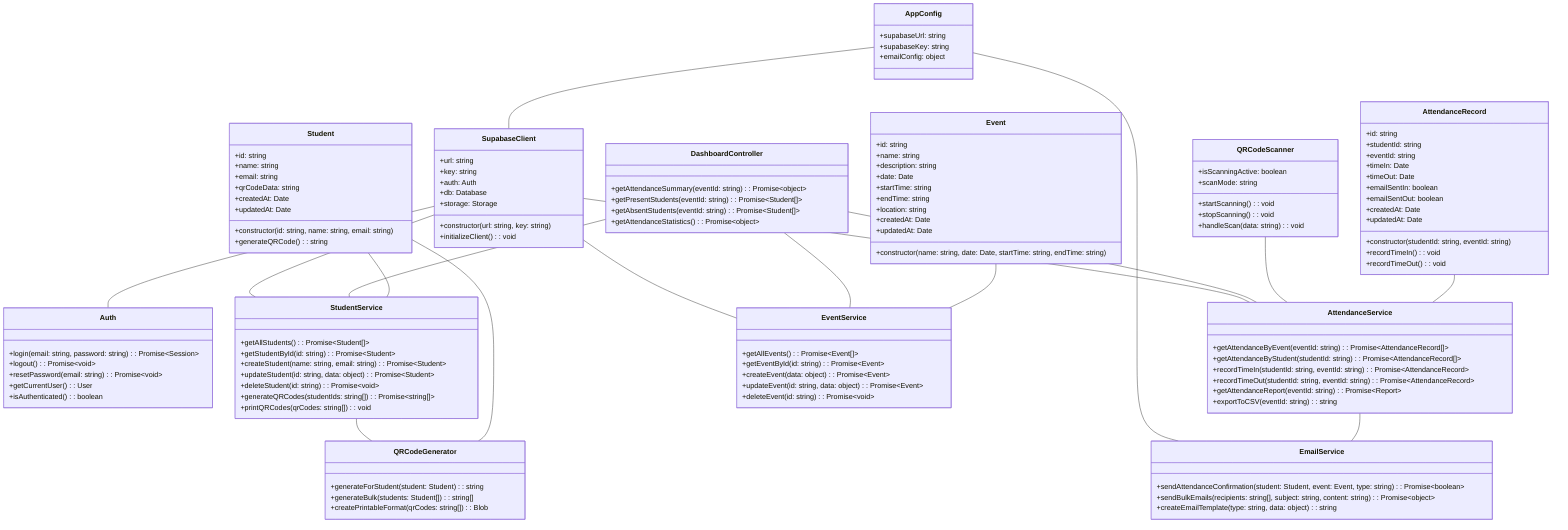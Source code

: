 classDiagram
    class Auth {
        +login(email: string, password: string): Promise~Session~
        +logout(): Promise~void~
        +resetPassword(email: string): Promise~void~
        +getCurrentUser(): User
        +isAuthenticated(): boolean
    }
    
    class Student {
        +id: string
        +name: string
        +email: string
        +qrCodeData: string
        +createdAt: Date
        +updatedAt: Date
        +constructor(id: string, name: string, email: string)
        +generateQRCode(): string
    }
    
    class StudentService {
        +getAllStudents(): Promise~Student[]~
        +getStudentById(id: string): Promise~Student~
        +createStudent(name: string, email: string): Promise~Student~
        +updateStudent(id: string, data: object): Promise~Student~
        +deleteStudent(id: string): Promise~void~
        +generateQRCodes(studentIds: string[]): Promise~string[]~
        +printQRCodes(qrCodes: string[]): void
    }
    
    class AttendanceRecord {
        +id: string
        +studentId: string
        +eventId: string
        +timeIn: Date
        +timeOut: Date
        +emailSentIn: boolean
        +emailSentOut: boolean
        +createdAt: Date
        +updatedAt: Date
        +constructor(studentId: string, eventId: string)
        +recordTimeIn(): void
        +recordTimeOut(): void
    }
    
    class AttendanceService {
        +getAttendanceByEvent(eventId: string): Promise~AttendanceRecord[]~
        +getAttendanceByStudent(studentId: string): Promise~AttendanceRecord[]~
        +recordTimeIn(studentId: string, eventId: string): Promise~AttendanceRecord~
        +recordTimeOut(studentId: string, eventId: string): Promise~AttendanceRecord~
        +getAttendanceReport(eventId: string): Promise~Report~
        +exportToCSV(eventId: string): string
    }
    
    class Event {
        +id: string
        +name: string
        +description: string
        +date: Date
        +startTime: string
        +endTime: string
        +location: string
        +createdAt: Date
        +updatedAt: Date
        +constructor(name: string, date: Date, startTime: string, endTime: string)
    }
    
    class EventService {
        +getAllEvents(): Promise~Event[]~
        +getEventById(id: string): Promise~Event~
        +createEvent(data: object): Promise~Event~
        +updateEvent(id: string, data: object): Promise~Event~
        +deleteEvent(id: string): Promise~void~
    }
    
    class QRCodeGenerator {
        +generateForStudent(student: Student): string
        +generateBulk(students: Student[]): string[]
        +createPrintableFormat(qrCodes: string[]): Blob
    }
    
    class QRCodeScanner {
        +startScanning(): void
        +stopScanning(): void
        +handleScan(data: string): void
        +isScanningActive: boolean
        +scanMode: string
    }
    
    class EmailService {
        +sendAttendanceConfirmation(student: Student, event: Event, type: string): Promise~boolean~
        +sendBulkEmails(recipients: string[], subject: string, content: string): Promise~object~
        +createEmailTemplate(type: string, data: object): string
    }
    
    class SupabaseClient {
        +url: string
        +key: string
        +auth: Auth
        +db: Database
        +storage: Storage
        +constructor(url: string, key: string)
        +initializeClient(): void
    }
    
    class DashboardController {
        +getAttendanceSummary(eventId: string): Promise~object~
        +getPresentStudents(eventId: string): Promise~Student[]~
        +getAbsentStudents(eventId: string): Promise~Student[]~
        +getAttendanceStatistics(): Promise~object~
    }
    
    class AppConfig {
        +supabaseUrl: string
        +supabaseKey: string
        +emailConfig: object
    }
    
    SupabaseClient -- Auth
    Student -- StudentService
    Student -- QRCodeGenerator
    AttendanceRecord -- AttendanceService
    Event -- EventService
    AttendanceService -- EmailService
    StudentService -- QRCodeGenerator
    QRCodeScanner -- AttendanceService
    DashboardController -- AttendanceService
    DashboardController -- StudentService
    DashboardController -- EventService
    SupabaseClient -- StudentService
    SupabaseClient -- AttendanceService
    SupabaseClient -- EventService
    AppConfig -- SupabaseClient
    AppConfig -- EmailService